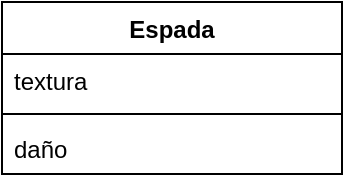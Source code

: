 <mxfile version="21.6.8" type="github">
  <diagram name="Página-1" id="Gj1yevapuhmfEda2SX7i">
    <mxGraphModel dx="880" dy="532" grid="1" gridSize="10" guides="1" tooltips="1" connect="1" arrows="1" fold="1" page="1" pageScale="1" pageWidth="827" pageHeight="1169" math="0" shadow="0">
      <root>
        <mxCell id="0" />
        <mxCell id="1" parent="0" />
        <mxCell id="nxYrwbihmMEnzFYEHW9B-1" value="Espada" style="swimlane;fontStyle=1;align=center;verticalAlign=top;childLayout=stackLayout;horizontal=1;startSize=26;horizontalStack=0;resizeParent=1;resizeParentMax=0;resizeLast=0;collapsible=1;marginBottom=0;whiteSpace=wrap;html=1;" vertex="1" parent="1">
          <mxGeometry x="100" y="90" width="170" height="86" as="geometry" />
        </mxCell>
        <mxCell id="nxYrwbihmMEnzFYEHW9B-2" value="textura" style="text;strokeColor=none;fillColor=none;align=left;verticalAlign=top;spacingLeft=4;spacingRight=4;overflow=hidden;rotatable=0;points=[[0,0.5],[1,0.5]];portConstraint=eastwest;whiteSpace=wrap;html=1;" vertex="1" parent="nxYrwbihmMEnzFYEHW9B-1">
          <mxGeometry y="26" width="170" height="26" as="geometry" />
        </mxCell>
        <mxCell id="nxYrwbihmMEnzFYEHW9B-3" value="" style="line;strokeWidth=1;fillColor=none;align=left;verticalAlign=middle;spacingTop=-1;spacingLeft=3;spacingRight=3;rotatable=0;labelPosition=right;points=[];portConstraint=eastwest;strokeColor=inherit;" vertex="1" parent="nxYrwbihmMEnzFYEHW9B-1">
          <mxGeometry y="52" width="170" height="8" as="geometry" />
        </mxCell>
        <mxCell id="nxYrwbihmMEnzFYEHW9B-4" value="daño" style="text;strokeColor=none;fillColor=none;align=left;verticalAlign=top;spacingLeft=4;spacingRight=4;overflow=hidden;rotatable=0;points=[[0,0.5],[1,0.5]];portConstraint=eastwest;whiteSpace=wrap;html=1;" vertex="1" parent="nxYrwbihmMEnzFYEHW9B-1">
          <mxGeometry y="60" width="170" height="26" as="geometry" />
        </mxCell>
      </root>
    </mxGraphModel>
  </diagram>
</mxfile>
